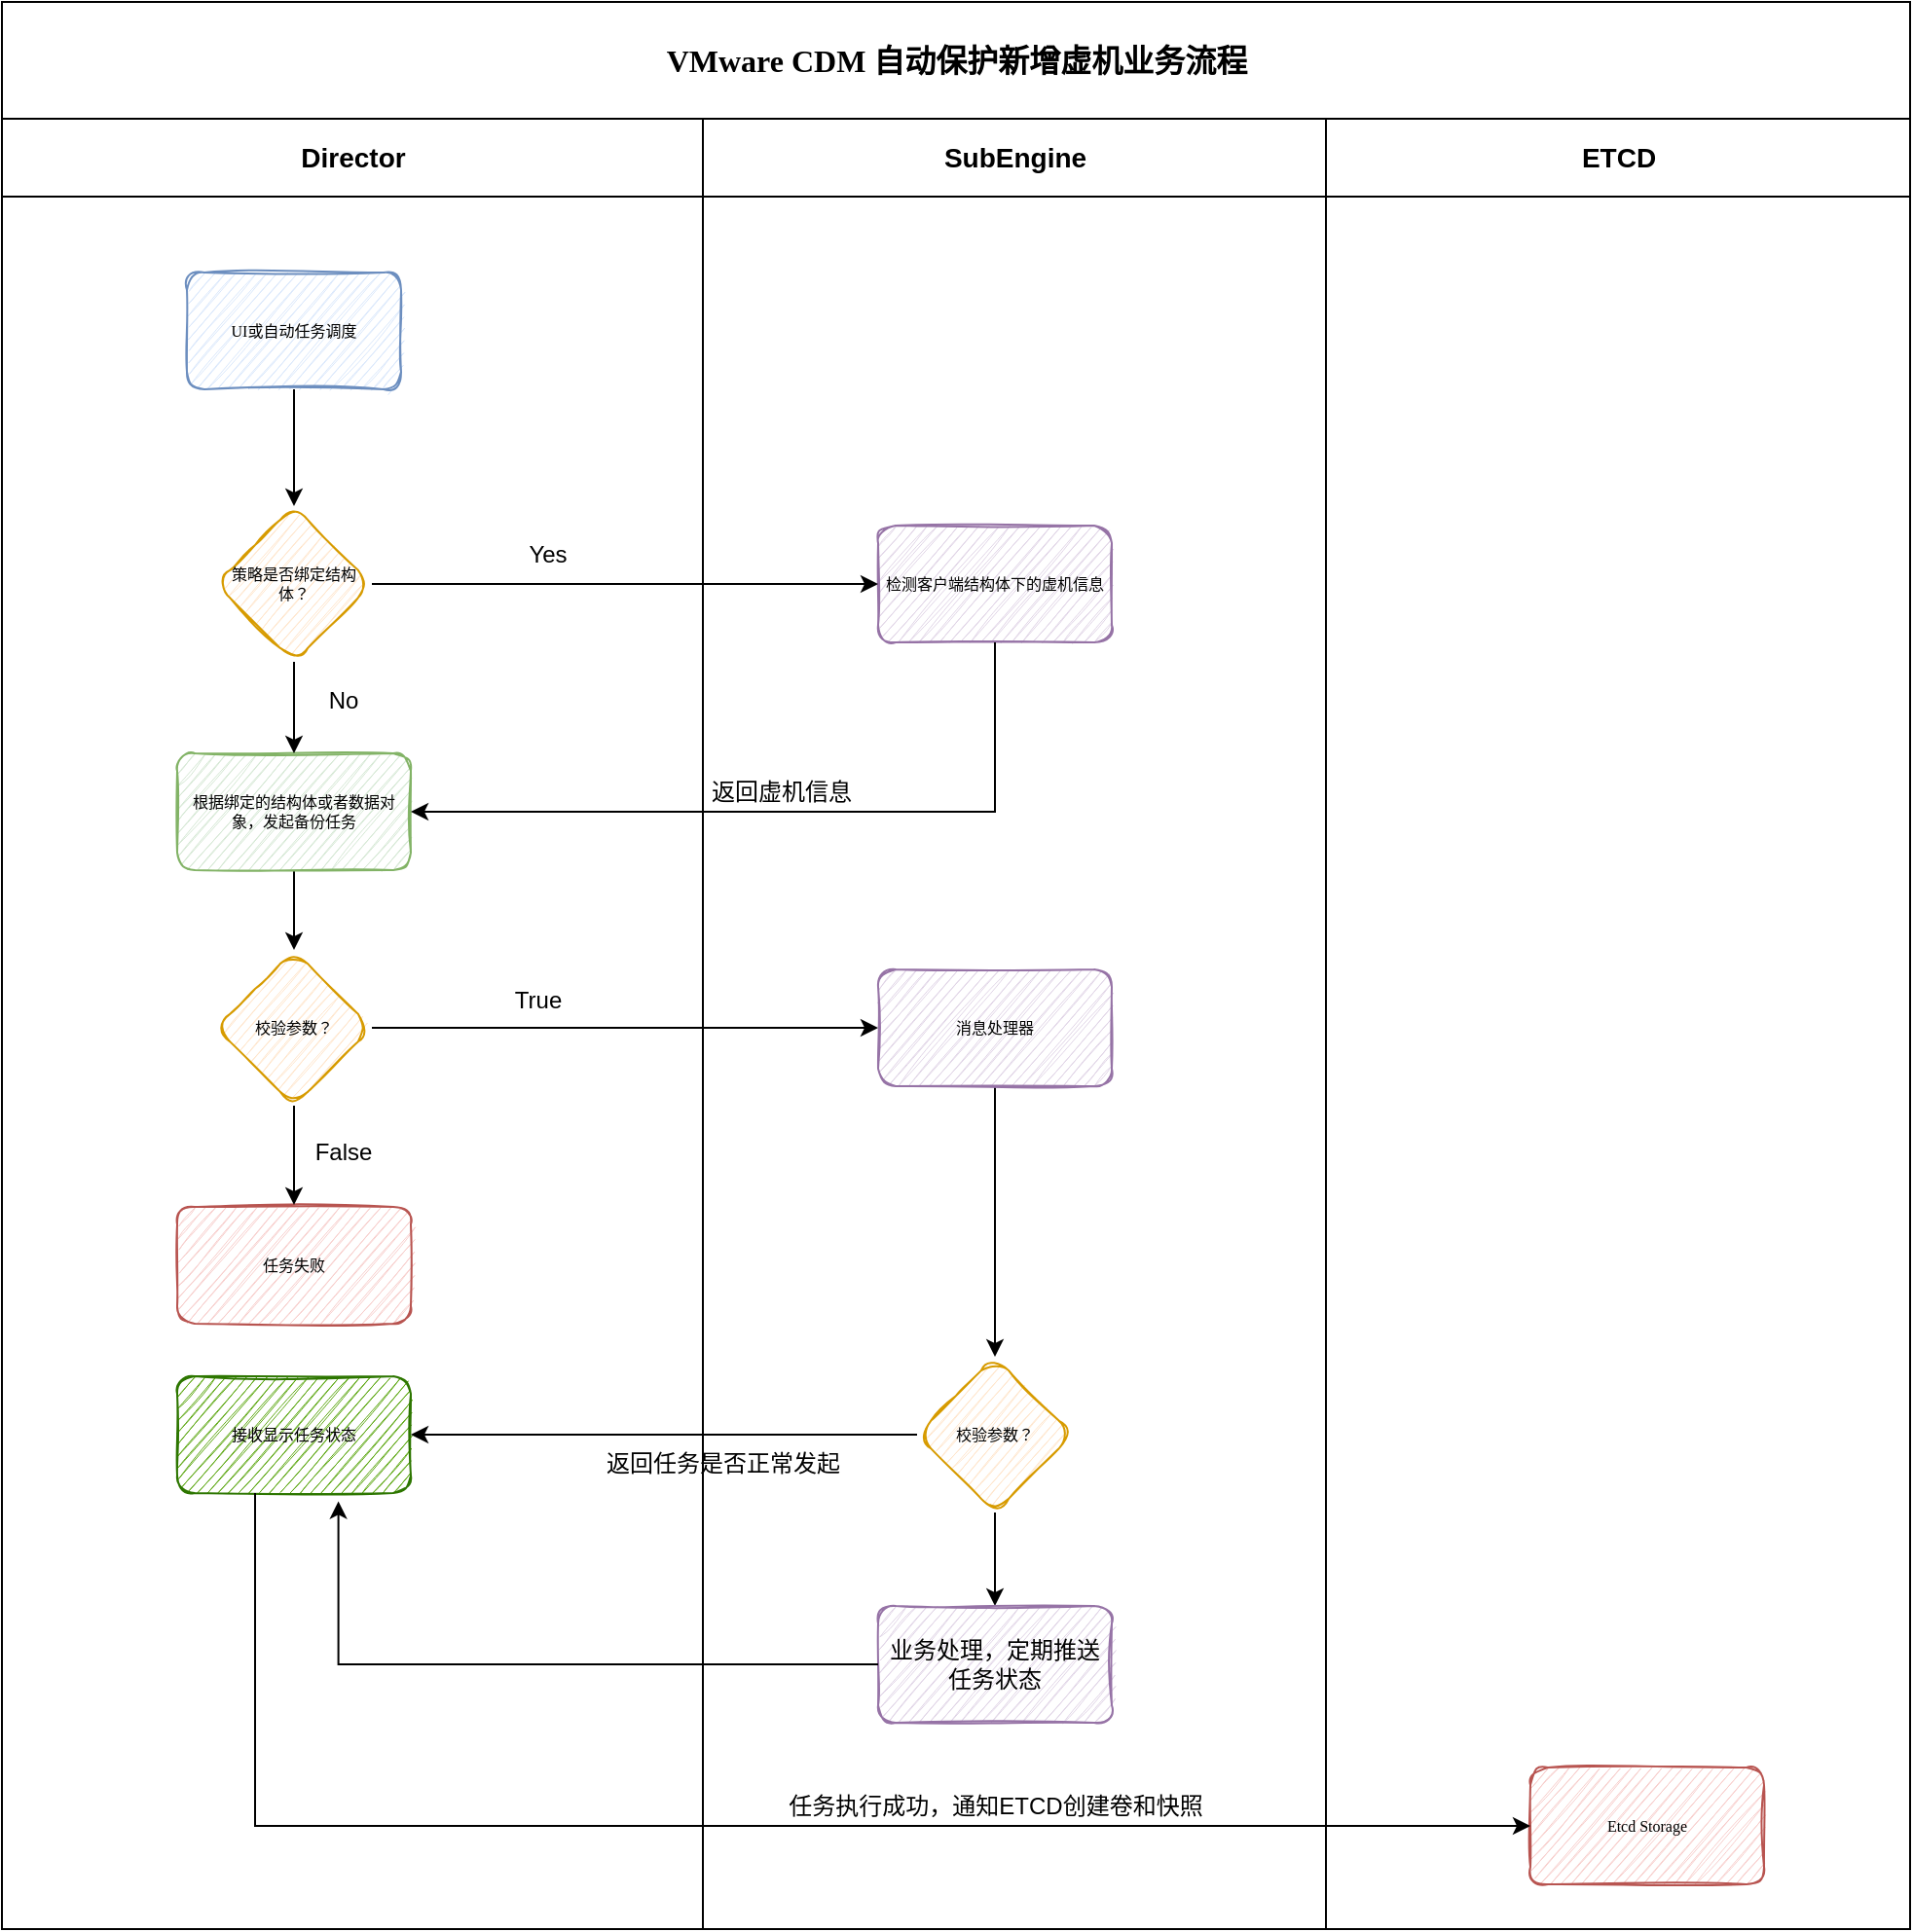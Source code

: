 <mxfile version="20.3.0" type="github">
  <diagram id="8kYJ-nq8r8b-ovHFFiFU" name="第 1 页">
    <mxGraphModel dx="1150" dy="870" grid="1" gridSize="10" guides="1" tooltips="1" connect="1" arrows="1" fold="1" page="0" pageScale="1" pageWidth="1600" pageHeight="1200" background="#FFFFFF" math="0" shadow="0">
      <root>
        <mxCell id="0" />
        <mxCell id="1" parent="0" />
        <mxCell id="-GFUyXsMZsUR_wiBzJEj-1" value="&lt;p style=&quot;line-height: 1.2;&quot;&gt;&lt;font style=&quot;font-size: 16px;&quot;&gt;VMware CDM 自动保护新增虚机&lt;/font&gt;&lt;span style=&quot;font-size: 16px; background-color: initial;&quot;&gt;业务流程&lt;/span&gt;&lt;/p&gt;" style="swimlane;html=1;childLayout=stackLayout;startSize=60;rounded=0;shadow=0;labelBackgroundColor=none;strokeWidth=1;fontFamily=Verdana;fontSize=8;align=center;glass=0;" parent="1" vertex="1">
          <mxGeometry x="430" y="211" width="980" height="990" as="geometry" />
        </mxCell>
        <mxCell id="-GFUyXsMZsUR_wiBzJEj-2" value="&lt;font style=&quot;font-size: 14px;&quot;&gt;Director&lt;/font&gt;" style="swimlane;html=1;startSize=40;" parent="-GFUyXsMZsUR_wiBzJEj-1" vertex="1">
          <mxGeometry y="60" width="360" height="930" as="geometry" />
        </mxCell>
        <mxCell id="7bVZuV0ImQlTm18iivEG-2" value="" style="edgeStyle=orthogonalEdgeStyle;rounded=0;orthogonalLoop=1;jettySize=auto;html=1;" edge="1" parent="-GFUyXsMZsUR_wiBzJEj-2" source="-GFUyXsMZsUR_wiBzJEj-4">
          <mxGeometry relative="1" as="geometry">
            <mxPoint x="150" y="199" as="targetPoint" />
          </mxGeometry>
        </mxCell>
        <mxCell id="-GFUyXsMZsUR_wiBzJEj-4" value="UI或自动任务调度" style="rounded=1;whiteSpace=wrap;html=1;shadow=0;labelBackgroundColor=none;strokeWidth=1;fontFamily=Verdana;fontSize=8;align=center;fillColor=#dae8fc;strokeColor=#6c8ebf;sketch=1;fillStyle=auto;" parent="-GFUyXsMZsUR_wiBzJEj-2" vertex="1">
          <mxGeometry x="95" y="79" width="110" height="60" as="geometry" />
        </mxCell>
        <mxCell id="-GFUyXsMZsUR_wiBzJEj-5" value="校验参数？" style="rhombus;whiteSpace=wrap;html=1;fontSize=8;fontFamily=Verdana;fillColor=#ffe6cc;strokeColor=#d79b00;rounded=1;shadow=0;labelBackgroundColor=none;strokeWidth=1;sketch=1;fillStyle=auto;" parent="-GFUyXsMZsUR_wiBzJEj-2" vertex="1">
          <mxGeometry x="110" y="427" width="80" height="80" as="geometry" />
        </mxCell>
        <mxCell id="-GFUyXsMZsUR_wiBzJEj-6" value="任务失败" style="whiteSpace=wrap;html=1;fontSize=8;fontFamily=Verdana;fillColor=#f8cecc;strokeColor=#b85450;rounded=1;shadow=0;labelBackgroundColor=none;strokeWidth=1;sketch=1;fillStyle=auto;" parent="-GFUyXsMZsUR_wiBzJEj-2" vertex="1">
          <mxGeometry x="90" y="559" width="120" height="60" as="geometry" />
        </mxCell>
        <mxCell id="-GFUyXsMZsUR_wiBzJEj-7" value="" style="edgeStyle=orthogonalEdgeStyle;rounded=0;orthogonalLoop=1;jettySize=auto;html=1;" parent="-GFUyXsMZsUR_wiBzJEj-2" source="-GFUyXsMZsUR_wiBzJEj-5" edge="1">
          <mxGeometry relative="1" as="geometry">
            <mxPoint x="150" y="558" as="targetPoint" />
          </mxGeometry>
        </mxCell>
        <mxCell id="-GFUyXsMZsUR_wiBzJEj-8" value="&lt;font color=&quot;#000000&quot;&gt;接收显示任务状态&lt;/font&gt;" style="whiteSpace=wrap;html=1;fontSize=8;fontFamily=Verdana;fillColor=#60a917;strokeColor=#2D7600;rounded=1;shadow=0;labelBackgroundColor=none;strokeWidth=1;sketch=1;fillStyle=auto;fontColor=#ffffff;" parent="-GFUyXsMZsUR_wiBzJEj-2" vertex="1">
          <mxGeometry x="90" y="646" width="120" height="60" as="geometry" />
        </mxCell>
        <mxCell id="-GFUyXsMZsUR_wiBzJEj-9" value="False" style="text;html=1;align=center;verticalAlign=middle;resizable=0;points=[];autosize=1;strokeColor=none;fillColor=none;" parent="-GFUyXsMZsUR_wiBzJEj-2" vertex="1">
          <mxGeometry x="150" y="516" width="50" height="30" as="geometry" />
        </mxCell>
        <mxCell id="7bVZuV0ImQlTm18iivEG-3" value="策略是否绑定结构体？" style="rhombus;whiteSpace=wrap;html=1;fontSize=8;fontFamily=Verdana;fillColor=#ffe6cc;strokeColor=#d79b00;rounded=1;shadow=0;labelBackgroundColor=none;strokeWidth=1;sketch=1;fillStyle=auto;" vertex="1" parent="-GFUyXsMZsUR_wiBzJEj-2">
          <mxGeometry x="110" y="199" width="80" height="80" as="geometry" />
        </mxCell>
        <mxCell id="7bVZuV0ImQlTm18iivEG-27" value="" style="edgeStyle=orthogonalEdgeStyle;rounded=0;orthogonalLoop=1;jettySize=auto;html=1;" edge="1" parent="-GFUyXsMZsUR_wiBzJEj-2" source="7bVZuV0ImQlTm18iivEG-4" target="-GFUyXsMZsUR_wiBzJEj-5">
          <mxGeometry relative="1" as="geometry" />
        </mxCell>
        <mxCell id="7bVZuV0ImQlTm18iivEG-4" value="根据绑定的结构体或者数据对象，发起备份任务" style="whiteSpace=wrap;html=1;fontSize=8;fontFamily=Verdana;fillColor=#d5e8d4;strokeColor=#82b366;rounded=1;shadow=0;labelBackgroundColor=none;strokeWidth=1;sketch=1;fillStyle=auto;" vertex="1" parent="-GFUyXsMZsUR_wiBzJEj-2">
          <mxGeometry x="90" y="326" width="120" height="60" as="geometry" />
        </mxCell>
        <mxCell id="7bVZuV0ImQlTm18iivEG-5" value="" style="edgeStyle=orthogonalEdgeStyle;rounded=0;orthogonalLoop=1;jettySize=auto;html=1;" edge="1" parent="-GFUyXsMZsUR_wiBzJEj-2" source="7bVZuV0ImQlTm18iivEG-3" target="7bVZuV0ImQlTm18iivEG-4">
          <mxGeometry relative="1" as="geometry" />
        </mxCell>
        <mxCell id="7bVZuV0ImQlTm18iivEG-6" value="No" style="text;html=1;align=center;verticalAlign=middle;resizable=0;points=[];autosize=1;strokeColor=none;fillColor=none;" vertex="1" parent="-GFUyXsMZsUR_wiBzJEj-2">
          <mxGeometry x="155" y="284" width="40" height="30" as="geometry" />
        </mxCell>
        <mxCell id="7bVZuV0ImQlTm18iivEG-7" value="检测客户端结构体下的虚机信息" style="whiteSpace=wrap;html=1;fontSize=8;fontFamily=Verdana;fillColor=#e1d5e7;strokeColor=#9673a6;rounded=1;shadow=0;labelBackgroundColor=none;strokeWidth=1;sketch=1;fillStyle=auto;perimeterSpacing=0;" vertex="1" parent="-GFUyXsMZsUR_wiBzJEj-2">
          <mxGeometry x="450" y="209" width="120" height="60" as="geometry" />
        </mxCell>
        <mxCell id="7bVZuV0ImQlTm18iivEG-9" value="" style="edgeStyle=orthogonalEdgeStyle;rounded=0;orthogonalLoop=1;jettySize=auto;html=1;" edge="1" parent="-GFUyXsMZsUR_wiBzJEj-2" source="7bVZuV0ImQlTm18iivEG-3" target="7bVZuV0ImQlTm18iivEG-7">
          <mxGeometry relative="1" as="geometry" />
        </mxCell>
        <mxCell id="7bVZuV0ImQlTm18iivEG-13" value="Yes" style="text;html=1;align=center;verticalAlign=middle;resizable=0;points=[];autosize=1;strokeColor=none;fillColor=none;" vertex="1" parent="-GFUyXsMZsUR_wiBzJEj-2">
          <mxGeometry x="260" y="209" width="40" height="30" as="geometry" />
        </mxCell>
        <mxCell id="7bVZuV0ImQlTm18iivEG-19" value="" style="endArrow=classic;html=1;rounded=0;exitX=0.5;exitY=1;exitDx=0;exitDy=0;entryX=1;entryY=0.5;entryDx=0;entryDy=0;" edge="1" parent="-GFUyXsMZsUR_wiBzJEj-2" source="7bVZuV0ImQlTm18iivEG-7" target="7bVZuV0ImQlTm18iivEG-4">
          <mxGeometry width="50" height="50" relative="1" as="geometry">
            <mxPoint x="230" y="449" as="sourcePoint" />
            <mxPoint x="280" y="399" as="targetPoint" />
            <Array as="points">
              <mxPoint x="510" y="356" />
            </Array>
          </mxGeometry>
        </mxCell>
        <mxCell id="7bVZuV0ImQlTm18iivEG-23" value="True" style="text;html=1;align=center;verticalAlign=middle;resizable=0;points=[];autosize=1;strokeColor=none;fillColor=none;" vertex="1" parent="-GFUyXsMZsUR_wiBzJEj-2">
          <mxGeometry x="250" y="438" width="50" height="30" as="geometry" />
        </mxCell>
        <mxCell id="-GFUyXsMZsUR_wiBzJEj-10" value="&lt;font style=&quot;font-size: 14px;&quot;&gt;SubEngine&lt;/font&gt;" style="swimlane;html=1;startSize=40;" parent="-GFUyXsMZsUR_wiBzJEj-1" vertex="1">
          <mxGeometry x="360" y="60" width="320" height="930" as="geometry">
            <mxRectangle x="250" y="20" width="40" height="730" as="alternateBounds" />
          </mxGeometry>
        </mxCell>
        <mxCell id="-GFUyXsMZsUR_wiBzJEj-11" value="" style="edgeStyle=orthogonalEdgeStyle;rounded=0;orthogonalLoop=1;jettySize=auto;html=1;entryX=0.5;entryY=0;entryDx=0;entryDy=0;" parent="-GFUyXsMZsUR_wiBzJEj-10" source="-GFUyXsMZsUR_wiBzJEj-12" target="-GFUyXsMZsUR_wiBzJEj-14" edge="1">
          <mxGeometry relative="1" as="geometry">
            <mxPoint x="80" y="714" as="targetPoint" />
          </mxGeometry>
        </mxCell>
        <mxCell id="-GFUyXsMZsUR_wiBzJEj-12" value="消息处理器" style="whiteSpace=wrap;html=1;fontSize=8;fontFamily=Verdana;fillColor=#e1d5e7;strokeColor=#9673a6;rounded=1;shadow=0;labelBackgroundColor=none;strokeWidth=1;sketch=1;fillStyle=auto;perimeterSpacing=0;" parent="-GFUyXsMZsUR_wiBzJEj-10" vertex="1">
          <mxGeometry x="90" y="437" width="120" height="60" as="geometry" />
        </mxCell>
        <mxCell id="-GFUyXsMZsUR_wiBzJEj-13" value="" style="edgeStyle=orthogonalEdgeStyle;rounded=0;orthogonalLoop=1;jettySize=auto;html=1;" parent="-GFUyXsMZsUR_wiBzJEj-10" source="-GFUyXsMZsUR_wiBzJEj-14" target="-GFUyXsMZsUR_wiBzJEj-15" edge="1">
          <mxGeometry relative="1" as="geometry" />
        </mxCell>
        <mxCell id="-GFUyXsMZsUR_wiBzJEj-14" value="校验参数？" style="rhombus;whiteSpace=wrap;html=1;fontSize=8;fontFamily=Verdana;fillColor=#ffe6cc;strokeColor=#d79b00;rounded=1;shadow=0;labelBackgroundColor=none;strokeWidth=1;sketch=1;fillStyle=auto;" parent="-GFUyXsMZsUR_wiBzJEj-10" vertex="1">
          <mxGeometry x="110" y="636" width="80" height="80" as="geometry" />
        </mxCell>
        <mxCell id="-GFUyXsMZsUR_wiBzJEj-15" value="&lt;span style=&quot;font-family: Helvetica; font-size: 12px;&quot;&gt;业务处理，定期推送任务状态&lt;/span&gt;" style="whiteSpace=wrap;html=1;fontSize=8;fontFamily=Verdana;fillColor=#e1d5e7;strokeColor=#9673a6;rounded=1;shadow=0;labelBackgroundColor=none;strokeWidth=1;sketch=1;fillStyle=auto;" parent="-GFUyXsMZsUR_wiBzJEj-10" vertex="1">
          <mxGeometry x="90" y="764" width="120" height="60" as="geometry" />
        </mxCell>
        <mxCell id="-GFUyXsMZsUR_wiBzJEj-16" value="返回任务是否正常发起" style="text;html=1;align=center;verticalAlign=middle;resizable=0;points=[];autosize=1;strokeColor=none;fillColor=none;" parent="-GFUyXsMZsUR_wiBzJEj-10" vertex="1">
          <mxGeometry x="-60" y="676" width="140" height="30" as="geometry" />
        </mxCell>
        <mxCell id="-GFUyXsMZsUR_wiBzJEj-18" value="任务执行成功，通知ETCD创建卷和快照" style="text;html=1;align=center;verticalAlign=middle;resizable=0;points=[];autosize=1;strokeColor=none;fillColor=none;" parent="-GFUyXsMZsUR_wiBzJEj-10" vertex="1">
          <mxGeometry x="30" y="852" width="240" height="30" as="geometry" />
        </mxCell>
        <mxCell id="7bVZuV0ImQlTm18iivEG-20" value="返回虚机信息" style="text;html=1;align=center;verticalAlign=middle;resizable=0;points=[];autosize=1;strokeColor=none;fillColor=none;" vertex="1" parent="-GFUyXsMZsUR_wiBzJEj-10">
          <mxGeometry x="-10" y="331" width="100" height="30" as="geometry" />
        </mxCell>
        <mxCell id="-GFUyXsMZsUR_wiBzJEj-19" value="&lt;span style=&quot;font-size: 14px;&quot;&gt;ETCD&lt;/span&gt;" style="swimlane;html=1;startSize=40;" parent="-GFUyXsMZsUR_wiBzJEj-1" vertex="1">
          <mxGeometry x="680" y="60" width="300" height="930" as="geometry">
            <mxRectangle x="250" y="20" width="40" height="730" as="alternateBounds" />
          </mxGeometry>
        </mxCell>
        <mxCell id="-GFUyXsMZsUR_wiBzJEj-20" value="Etcd Storage" style="whiteSpace=wrap;html=1;fontSize=8;fontFamily=Verdana;fillColor=#f8cecc;strokeColor=#b85450;rounded=1;shadow=0;labelBackgroundColor=none;strokeWidth=1;sketch=1;fillStyle=auto;" parent="-GFUyXsMZsUR_wiBzJEj-19" vertex="1">
          <mxGeometry x="105" y="847" width="120" height="60" as="geometry" />
        </mxCell>
        <mxCell id="-GFUyXsMZsUR_wiBzJEj-21" value="" style="edgeStyle=orthogonalEdgeStyle;rounded=0;orthogonalLoop=1;jettySize=auto;html=1;" parent="-GFUyXsMZsUR_wiBzJEj-1" source="-GFUyXsMZsUR_wiBzJEj-5" target="-GFUyXsMZsUR_wiBzJEj-12" edge="1">
          <mxGeometry relative="1" as="geometry" />
        </mxCell>
        <mxCell id="-GFUyXsMZsUR_wiBzJEj-22" value="" style="edgeStyle=orthogonalEdgeStyle;rounded=0;orthogonalLoop=1;jettySize=auto;html=1;" parent="-GFUyXsMZsUR_wiBzJEj-1" source="-GFUyXsMZsUR_wiBzJEj-14" target="-GFUyXsMZsUR_wiBzJEj-8" edge="1">
          <mxGeometry relative="1" as="geometry" />
        </mxCell>
        <mxCell id="-GFUyXsMZsUR_wiBzJEj-23" value="" style="edgeStyle=orthogonalEdgeStyle;rounded=0;orthogonalLoop=1;jettySize=auto;html=1;entryX=0.69;entryY=1.07;entryDx=0;entryDy=0;entryPerimeter=0;" parent="-GFUyXsMZsUR_wiBzJEj-1" source="-GFUyXsMZsUR_wiBzJEj-15" target="-GFUyXsMZsUR_wiBzJEj-8" edge="1">
          <mxGeometry relative="1" as="geometry">
            <mxPoint x="80" y="834" as="targetPoint" />
          </mxGeometry>
        </mxCell>
        <mxCell id="-GFUyXsMZsUR_wiBzJEj-24" value="" style="edgeStyle=orthogonalEdgeStyle;rounded=0;orthogonalLoop=1;jettySize=auto;html=1;entryX=0;entryY=0.5;entryDx=0;entryDy=0;" parent="-GFUyXsMZsUR_wiBzJEj-1" source="-GFUyXsMZsUR_wiBzJEj-8" target="-GFUyXsMZsUR_wiBzJEj-20" edge="1">
          <mxGeometry relative="1" as="geometry">
            <mxPoint x="130" y="984" as="targetPoint" />
            <Array as="points">
              <mxPoint x="130" y="937" />
            </Array>
          </mxGeometry>
        </mxCell>
      </root>
    </mxGraphModel>
  </diagram>
</mxfile>
